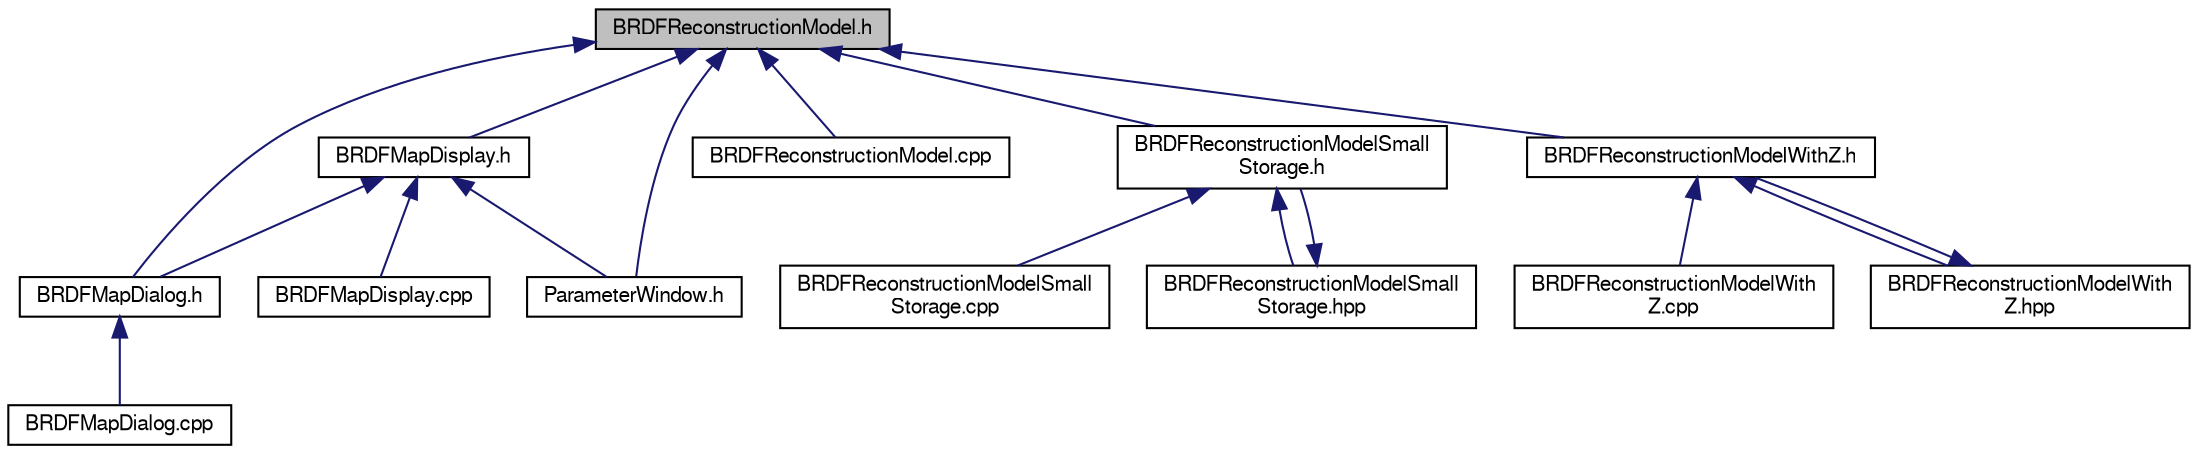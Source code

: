 digraph "BRDFReconstructionModel.h"
{
 // LATEX_PDF_SIZE
  edge [fontname="FreeSans",fontsize="10",labelfontname="FreeSans",labelfontsize="10"];
  node [fontname="FreeSans",fontsize="10",shape=record];
  Node20 [label="BRDFReconstructionModel.h",height=0.2,width=0.4,color="black", fillcolor="grey75", style="filled", fontcolor="black",tooltip=" "];
  Node20 -> Node21 [dir="back",color="midnightblue",fontsize="10",style="solid",fontname="FreeSans"];
  Node21 [label="BRDFMapDisplay.h",height=0.2,width=0.4,color="black", fillcolor="white", style="filled",URL="$_b_r_d_f_map_display_8h.html",tooltip=" "];
  Node21 -> Node22 [dir="back",color="midnightblue",fontsize="10",style="solid",fontname="FreeSans"];
  Node22 [label="BRDFMapDialog.h",height=0.2,width=0.4,color="black", fillcolor="white", style="filled",URL="$_b_r_d_f_map_dialog_8h.html",tooltip=" "];
  Node22 -> Node23 [dir="back",color="midnightblue",fontsize="10",style="solid",fontname="FreeSans"];
  Node23 [label="BRDFMapDialog.cpp",height=0.2,width=0.4,color="black", fillcolor="white", style="filled",URL="$_b_r_d_f_map_dialog_8cpp.html",tooltip=" "];
  Node21 -> Node24 [dir="back",color="midnightblue",fontsize="10",style="solid",fontname="FreeSans"];
  Node24 [label="BRDFMapDisplay.cpp",height=0.2,width=0.4,color="black", fillcolor="white", style="filled",URL="$_b_r_d_f_map_display_8cpp.html",tooltip=" "];
  Node21 -> Node25 [dir="back",color="midnightblue",fontsize="10",style="solid",fontname="FreeSans"];
  Node25 [label="ParameterWindow.h",height=0.2,width=0.4,color="black", fillcolor="white", style="filled",URL="$_parameter_window_8h.html",tooltip=" "];
  Node20 -> Node22 [dir="back",color="midnightblue",fontsize="10",style="solid",fontname="FreeSans"];
  Node20 -> Node26 [dir="back",color="midnightblue",fontsize="10",style="solid",fontname="FreeSans"];
  Node26 [label="BRDFReconstructionModel.cpp",height=0.2,width=0.4,color="black", fillcolor="white", style="filled",URL="$_b_r_d_f_reconstruction_model_8cpp.html",tooltip=" "];
  Node20 -> Node27 [dir="back",color="midnightblue",fontsize="10",style="solid",fontname="FreeSans"];
  Node27 [label="BRDFReconstructionModelSmall\lStorage.h",height=0.2,width=0.4,color="black", fillcolor="white", style="filled",URL="$_b_r_d_f_reconstruction_model_small_storage_8h.html",tooltip=" "];
  Node27 -> Node28 [dir="back",color="midnightblue",fontsize="10",style="solid",fontname="FreeSans"];
  Node28 [label="BRDFReconstructionModelSmall\lStorage.cpp",height=0.2,width=0.4,color="black", fillcolor="white", style="filled",URL="$_b_r_d_f_reconstruction_model_small_storage_8cpp.html",tooltip=" "];
  Node27 -> Node29 [dir="back",color="midnightblue",fontsize="10",style="solid",fontname="FreeSans"];
  Node29 [label="BRDFReconstructionModelSmall\lStorage.hpp",height=0.2,width=0.4,color="black", fillcolor="white", style="filled",URL="$_b_r_d_f_reconstruction_model_small_storage_8hpp.html",tooltip=" "];
  Node29 -> Node27 [dir="back",color="midnightblue",fontsize="10",style="solid",fontname="FreeSans"];
  Node20 -> Node30 [dir="back",color="midnightblue",fontsize="10",style="solid",fontname="FreeSans"];
  Node30 [label="BRDFReconstructionModelWithZ.h",height=0.2,width=0.4,color="black", fillcolor="white", style="filled",URL="$_b_r_d_f_reconstruction_model_with_z_8h.html",tooltip=" "];
  Node30 -> Node31 [dir="back",color="midnightblue",fontsize="10",style="solid",fontname="FreeSans"];
  Node31 [label="BRDFReconstructionModelWith\lZ.cpp",height=0.2,width=0.4,color="black", fillcolor="white", style="filled",URL="$_b_r_d_f_reconstruction_model_with_z_8cpp.html",tooltip=" "];
  Node30 -> Node32 [dir="back",color="midnightblue",fontsize="10",style="solid",fontname="FreeSans"];
  Node32 [label="BRDFReconstructionModelWith\lZ.hpp",height=0.2,width=0.4,color="black", fillcolor="white", style="filled",URL="$_b_r_d_f_reconstruction_model_with_z_8hpp.html",tooltip=" "];
  Node32 -> Node30 [dir="back",color="midnightblue",fontsize="10",style="solid",fontname="FreeSans"];
  Node20 -> Node25 [dir="back",color="midnightblue",fontsize="10",style="solid",fontname="FreeSans"];
}
